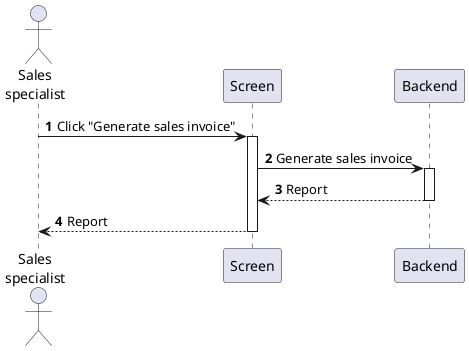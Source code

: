 @startuml sales-generate-invoice
autonumber

actor "Sales\nspecialist" as a
participant Screen as f
participant Backend as b

a -> f : Click "Generate sales invoice"
activate f
f -> b : Generate sales invoice
activate b
return Report
return Report
@enduml